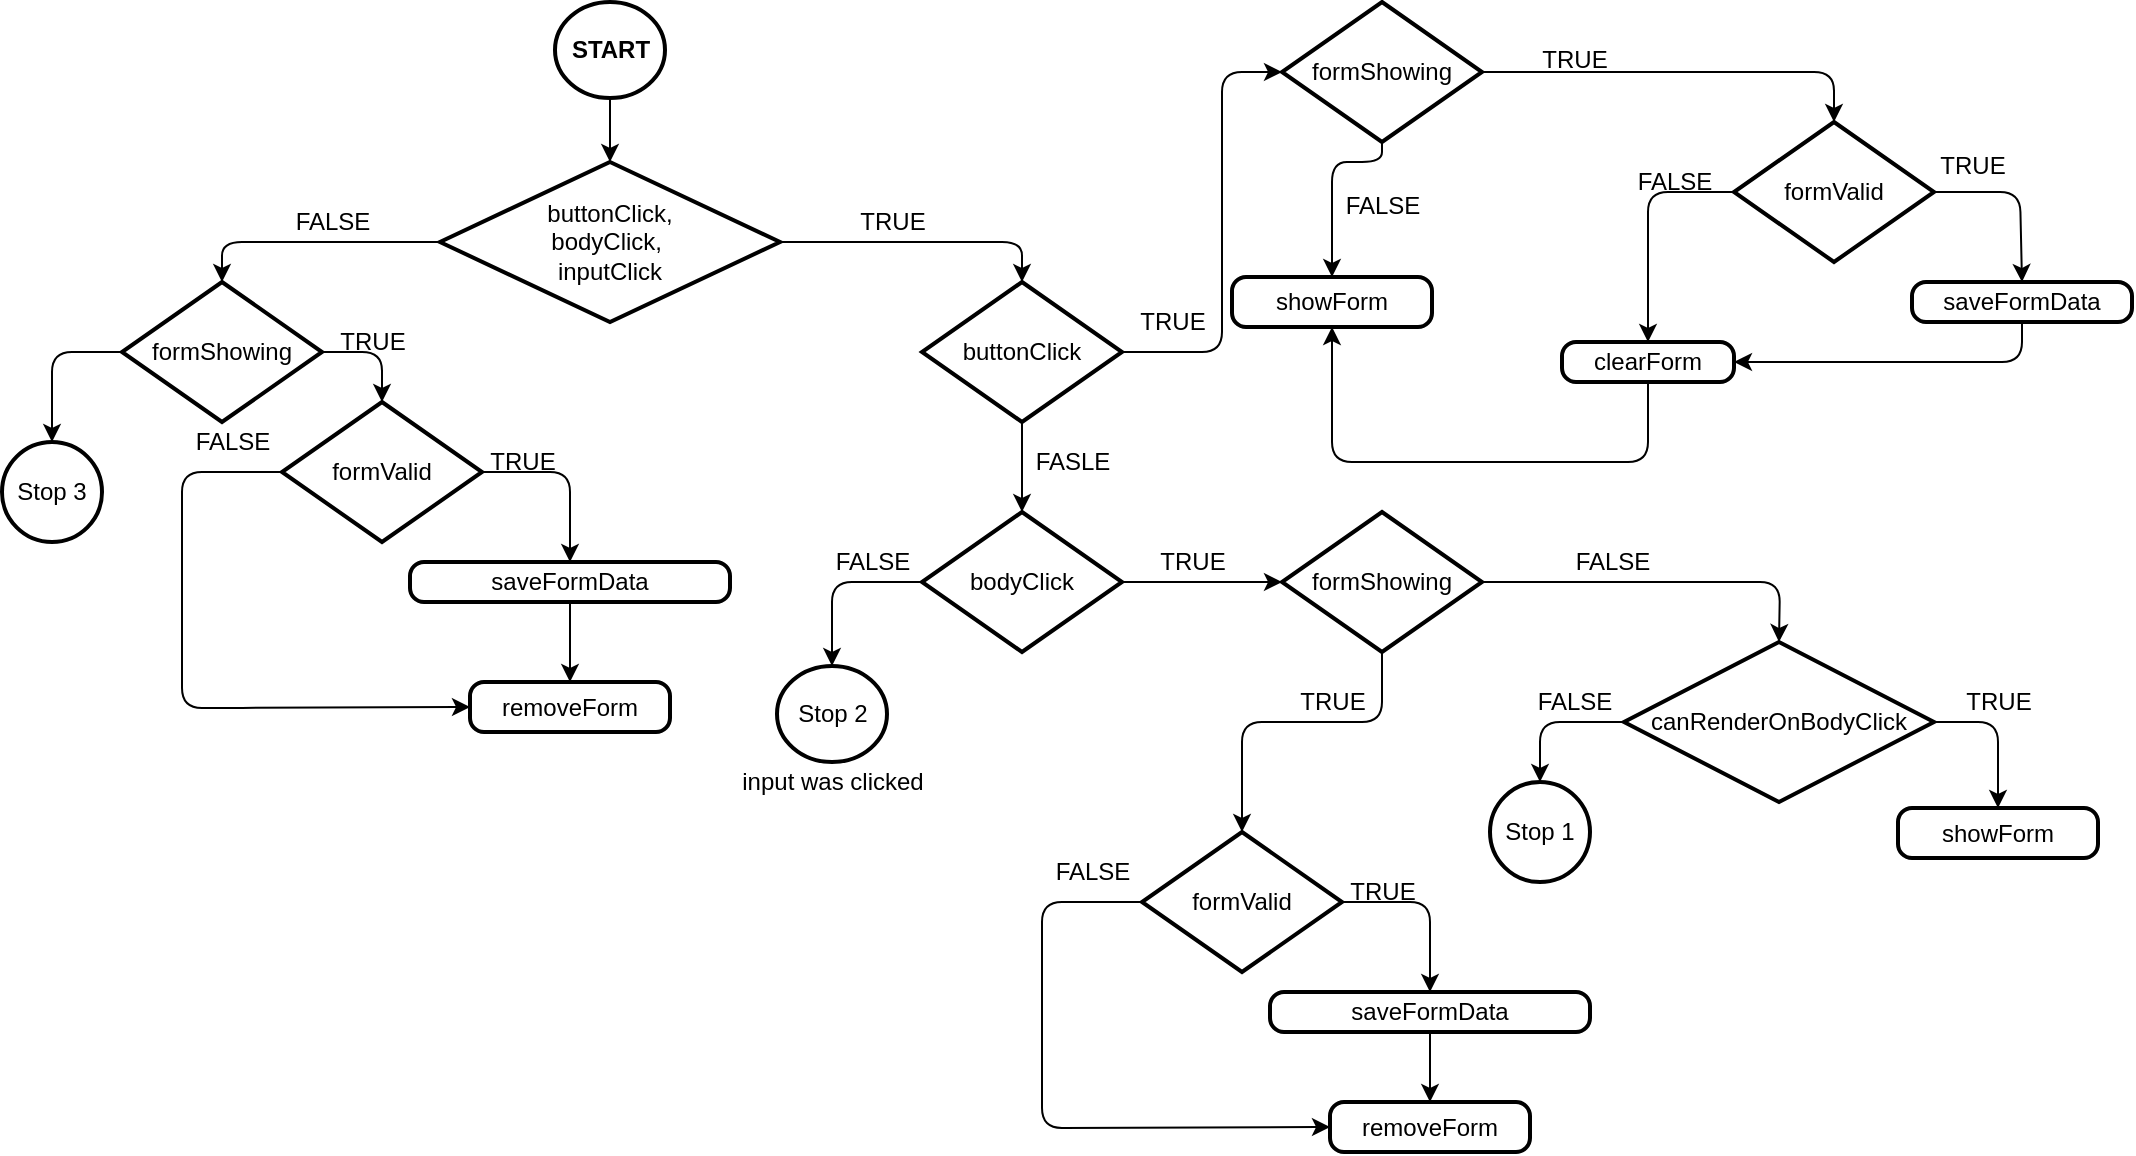 <mxfile>
    <diagram id="BL2vOclnVGgCfIENEYH3" name="Page-1">
        <mxGraphModel dx="1143" dy="777" grid="1" gridSize="10" guides="1" tooltips="1" connect="1" arrows="1" fold="1" page="1" pageScale="1" pageWidth="1100" pageHeight="850" math="0" shadow="0">
            <root>
                <mxCell id="0"/>
                <mxCell id="1" parent="0"/>
                <mxCell id="16" style="edgeStyle=none;html=1;exitX=0.5;exitY=1;exitDx=0;exitDy=0;exitPerimeter=0;entryX=0.5;entryY=0;entryDx=0;entryDy=0;entryPerimeter=0;" parent="1" source="3" target="14" edge="1">
                    <mxGeometry relative="1" as="geometry"/>
                </mxCell>
                <mxCell id="3" value="&lt;b&gt;START&lt;/b&gt;" style="strokeWidth=2;html=1;shape=mxgraph.flowchart.start_2;whiteSpace=wrap;" parent="1" vertex="1">
                    <mxGeometry x="306.5" y="10" width="55" height="48" as="geometry"/>
                </mxCell>
                <mxCell id="19" style="edgeStyle=none;html=1;exitX=0;exitY=0.5;exitDx=0;exitDy=0;exitPerimeter=0;entryX=0.5;entryY=0;entryDx=0;entryDy=0;entryPerimeter=0;" parent="1" source="14" target="17" edge="1">
                    <mxGeometry relative="1" as="geometry">
                        <Array as="points">
                            <mxPoint x="140" y="130"/>
                        </Array>
                    </mxGeometry>
                </mxCell>
                <mxCell id="43" style="edgeStyle=none;html=1;exitX=1;exitY=0.5;exitDx=0;exitDy=0;exitPerimeter=0;entryX=0.5;entryY=0;entryDx=0;entryDy=0;entryPerimeter=0;" parent="1" source="14" target="41" edge="1">
                    <mxGeometry relative="1" as="geometry">
                        <Array as="points">
                            <mxPoint x="540" y="130"/>
                        </Array>
                    </mxGeometry>
                </mxCell>
                <mxCell id="14" value="buttonClick,&lt;br&gt;bodyClick,&amp;nbsp;&lt;br&gt;inputClick" style="strokeWidth=2;html=1;shape=mxgraph.flowchart.decision;whiteSpace=wrap;" parent="1" vertex="1">
                    <mxGeometry x="249" y="90" width="170" height="80" as="geometry"/>
                </mxCell>
                <mxCell id="25" style="edgeStyle=none;html=1;exitX=1;exitY=0.5;exitDx=0;exitDy=0;exitPerimeter=0;entryX=0.5;entryY=0;entryDx=0;entryDy=0;entryPerimeter=0;" parent="1" source="17" target="24" edge="1">
                    <mxGeometry relative="1" as="geometry">
                        <Array as="points">
                            <mxPoint x="220" y="185"/>
                        </Array>
                    </mxGeometry>
                </mxCell>
                <mxCell id="39" style="edgeStyle=none;html=1;exitX=0;exitY=0.5;exitDx=0;exitDy=0;exitPerimeter=0;entryX=0.5;entryY=0;entryDx=0;entryDy=0;entryPerimeter=0;" parent="1" source="17" target="38" edge="1">
                    <mxGeometry relative="1" as="geometry">
                        <Array as="points">
                            <mxPoint x="55" y="185"/>
                        </Array>
                    </mxGeometry>
                </mxCell>
                <mxCell id="17" value="formShowing" style="strokeWidth=2;html=1;shape=mxgraph.flowchart.decision;whiteSpace=wrap;" parent="1" vertex="1">
                    <mxGeometry x="90" y="150" width="100" height="70" as="geometry"/>
                </mxCell>
                <mxCell id="20" value="FALSE" style="text;html=1;align=center;verticalAlign=middle;resizable=0;points=[];autosize=1;strokeColor=none;fillColor=none;" parent="1" vertex="1">
                    <mxGeometry x="170" y="110" width="50" height="20" as="geometry"/>
                </mxCell>
                <mxCell id="29" style="edgeStyle=none;html=1;exitX=1;exitY=0.5;exitDx=0;exitDy=0;exitPerimeter=0;entryX=0.5;entryY=0;entryDx=0;entryDy=0;" parent="1" source="24" target="28" edge="1">
                    <mxGeometry relative="1" as="geometry">
                        <Array as="points">
                            <mxPoint x="314" y="245"/>
                        </Array>
                    </mxGeometry>
                </mxCell>
                <mxCell id="35" style="edgeStyle=none;html=1;entryX=0;entryY=0.5;entryDx=0;entryDy=0;exitX=0;exitY=0.5;exitDx=0;exitDy=0;exitPerimeter=0;" parent="1" source="24" target="114" edge="1">
                    <mxGeometry relative="1" as="geometry">
                        <Array as="points">
                            <mxPoint x="120" y="245"/>
                            <mxPoint x="120" y="363"/>
                            <mxPoint x="140" y="363"/>
                        </Array>
                        <mxPoint x="271" y="360" as="targetPoint"/>
                    </mxGeometry>
                </mxCell>
                <mxCell id="24" value="formValid" style="strokeWidth=2;html=1;shape=mxgraph.flowchart.decision;whiteSpace=wrap;" parent="1" vertex="1">
                    <mxGeometry x="170" y="210" width="100" height="70" as="geometry"/>
                </mxCell>
                <mxCell id="26" value="TRUE" style="text;html=1;align=center;verticalAlign=middle;resizable=0;points=[];autosize=1;strokeColor=none;fillColor=none;" parent="1" vertex="1">
                    <mxGeometry x="190" y="170" width="50" height="20" as="geometry"/>
                </mxCell>
                <mxCell id="34" style="edgeStyle=none;html=1;exitX=0.5;exitY=1;exitDx=0;exitDy=0;entryX=0.5;entryY=0;entryDx=0;entryDy=0;" parent="1" source="28" target="114" edge="1">
                    <mxGeometry relative="1" as="geometry">
                        <mxPoint x="314" y="340" as="targetPoint"/>
                    </mxGeometry>
                </mxCell>
                <mxCell id="28" value="saveFormData" style="rounded=1;whiteSpace=wrap;html=1;absoluteArcSize=1;arcSize=14;strokeWidth=2;" parent="1" vertex="1">
                    <mxGeometry x="234" y="290" width="160" height="20" as="geometry"/>
                </mxCell>
                <mxCell id="30" value="TRUE" style="text;html=1;align=center;verticalAlign=middle;resizable=0;points=[];autosize=1;strokeColor=none;fillColor=none;" parent="1" vertex="1">
                    <mxGeometry x="265" y="230" width="50" height="20" as="geometry"/>
                </mxCell>
                <mxCell id="36" value="FALSE" style="text;html=1;align=center;verticalAlign=middle;resizable=0;points=[];autosize=1;strokeColor=none;fillColor=none;" parent="1" vertex="1">
                    <mxGeometry x="120" y="220" width="50" height="20" as="geometry"/>
                </mxCell>
                <mxCell id="38" value="Stop 3" style="strokeWidth=2;html=1;shape=mxgraph.flowchart.start_2;whiteSpace=wrap;" parent="1" vertex="1">
                    <mxGeometry x="30" y="230" width="50" height="50" as="geometry"/>
                </mxCell>
                <mxCell id="44" style="edgeStyle=none;html=1;exitX=0.5;exitY=1;exitDx=0;exitDy=0;exitPerimeter=0;entryX=0.5;entryY=0;entryDx=0;entryDy=0;entryPerimeter=0;" parent="1" source="41" target="42" edge="1">
                    <mxGeometry relative="1" as="geometry"/>
                </mxCell>
                <mxCell id="50" style="edgeStyle=none;html=1;exitX=1;exitY=0.5;exitDx=0;exitDy=0;exitPerimeter=0;entryX=0;entryY=0.5;entryDx=0;entryDy=0;entryPerimeter=0;" parent="1" source="41" target="46" edge="1">
                    <mxGeometry relative="1" as="geometry">
                        <Array as="points">
                            <mxPoint x="640" y="185"/>
                            <mxPoint x="640" y="45"/>
                        </Array>
                    </mxGeometry>
                </mxCell>
                <mxCell id="41" value="buttonClick&lt;span style=&quot;color: rgba(0 , 0 , 0 , 0) ; font-family: monospace ; font-size: 0px&quot;&gt;%3CmxGraphModel%3E%3Croot%3E%3CmxCell%20id%3D%220%22%2F%3E%3CmxCell%20id%3D%221%22%20parent%3D%220%22%2F%3E%3CmxCell%20id%3D%222%22%20value%3D%22formValid%22%20style%3D%22strokeWidth%3D2%3Bhtml%3D1%3Bshape%3Dmxgraph.flowchart.decision%3BwhiteSpace%3Dwrap%3B%22%20vertex%3D%221%22%20parent%3D%221%22%3E%3CmxGeometry%20x%3D%22170%22%20y%3D%22210%22%20width%3D%22100%22%20height%3D%2270%22%20as%3D%22geometry%22%2F%3E%3C%2FmxCell%3E%3C%2Froot%3E%3C%2FmxGraphModel%3E&lt;/span&gt;" style="strokeWidth=2;html=1;shape=mxgraph.flowchart.decision;whiteSpace=wrap;" parent="1" vertex="1">
                    <mxGeometry x="490" y="150" width="100" height="70" as="geometry"/>
                </mxCell>
                <mxCell id="73" style="edgeStyle=none;html=1;exitX=1;exitY=0.5;exitDx=0;exitDy=0;exitPerimeter=0;entryX=0;entryY=0.5;entryDx=0;entryDy=0;entryPerimeter=0;" parent="1" source="42" target="72" edge="1">
                    <mxGeometry relative="1" as="geometry"/>
                </mxCell>
                <mxCell id="102" style="edgeStyle=none;html=1;exitX=0;exitY=0.5;exitDx=0;exitDy=0;exitPerimeter=0;entryX=0.5;entryY=0;entryDx=0;entryDy=0;entryPerimeter=0;" parent="1" source="42" target="101" edge="1">
                    <mxGeometry relative="1" as="geometry">
                        <Array as="points">
                            <mxPoint x="445" y="300"/>
                        </Array>
                    </mxGeometry>
                </mxCell>
                <mxCell id="42" value="bodyClick" style="strokeWidth=2;html=1;shape=mxgraph.flowchart.decision;whiteSpace=wrap;" parent="1" vertex="1">
                    <mxGeometry x="490" y="265" width="100" height="70" as="geometry"/>
                </mxCell>
                <mxCell id="45" value="FASLE" style="text;html=1;align=center;verticalAlign=middle;resizable=0;points=[];autosize=1;strokeColor=none;fillColor=none;" parent="1" vertex="1">
                    <mxGeometry x="540" y="230" width="50" height="20" as="geometry"/>
                </mxCell>
                <mxCell id="64" style="edgeStyle=none;html=1;exitX=1;exitY=0.5;exitDx=0;exitDy=0;exitPerimeter=0;entryX=0.5;entryY=0;entryDx=0;entryDy=0;entryPerimeter=0;" parent="1" source="46" target="59" edge="1">
                    <mxGeometry relative="1" as="geometry">
                        <Array as="points">
                            <mxPoint x="946" y="45"/>
                        </Array>
                    </mxGeometry>
                </mxCell>
                <mxCell id="70" style="edgeStyle=none;html=1;exitX=0.5;exitY=1;exitDx=0;exitDy=0;exitPerimeter=0;entryX=0.5;entryY=0;entryDx=0;entryDy=0;" parent="1" source="46" target="112" edge="1">
                    <mxGeometry relative="1" as="geometry">
                        <Array as="points">
                            <mxPoint x="720" y="90"/>
                            <mxPoint x="695" y="90"/>
                        </Array>
                        <mxPoint x="693" y="140" as="targetPoint"/>
                    </mxGeometry>
                </mxCell>
                <mxCell id="46" value="formShowing" style="strokeWidth=2;html=1;shape=mxgraph.flowchart.decision;whiteSpace=wrap;" parent="1" vertex="1">
                    <mxGeometry x="670" y="10" width="100" height="70" as="geometry"/>
                </mxCell>
                <mxCell id="48" value="TRUE" style="text;html=1;align=center;verticalAlign=middle;resizable=0;points=[];autosize=1;strokeColor=none;fillColor=none;" parent="1" vertex="1">
                    <mxGeometry x="450" y="110" width="50" height="20" as="geometry"/>
                </mxCell>
                <mxCell id="52" value="TRUE" style="text;html=1;align=center;verticalAlign=middle;resizable=0;points=[];autosize=1;strokeColor=none;fillColor=none;" parent="1" vertex="1">
                    <mxGeometry x="590" y="160" width="50" height="20" as="geometry"/>
                </mxCell>
                <mxCell id="57" style="edgeStyle=none;html=1;exitX=1;exitY=0.5;exitDx=0;exitDy=0;exitPerimeter=0;entryX=0.5;entryY=0;entryDx=0;entryDy=0;" parent="1" source="59" target="61" edge="1">
                    <mxGeometry relative="1" as="geometry">
                        <Array as="points">
                            <mxPoint x="1039" y="105"/>
                        </Array>
                    </mxGeometry>
                </mxCell>
                <mxCell id="111" style="edgeStyle=none;html=1;exitX=0;exitY=0.5;exitDx=0;exitDy=0;exitPerimeter=0;entryX=0.5;entryY=0;entryDx=0;entryDy=0;" parent="1" source="59" target="107" edge="1">
                    <mxGeometry relative="1" as="geometry">
                        <Array as="points">
                            <mxPoint x="853" y="105"/>
                            <mxPoint x="853" y="160"/>
                        </Array>
                    </mxGeometry>
                </mxCell>
                <mxCell id="59" value="formValid" style="strokeWidth=2;html=1;shape=mxgraph.flowchart.decision;whiteSpace=wrap;" parent="1" vertex="1">
                    <mxGeometry x="896" y="70" width="100" height="70" as="geometry"/>
                </mxCell>
                <mxCell id="110" style="edgeStyle=none;html=1;exitX=0.5;exitY=1;exitDx=0;exitDy=0;entryX=1;entryY=0.5;entryDx=0;entryDy=0;" parent="1" source="61" target="107" edge="1">
                    <mxGeometry relative="1" as="geometry">
                        <mxPoint x="951" y="190" as="targetPoint"/>
                        <Array as="points">
                            <mxPoint x="1040" y="190"/>
                        </Array>
                    </mxGeometry>
                </mxCell>
                <mxCell id="61" value="saveFormData" style="rounded=1;whiteSpace=wrap;html=1;absoluteArcSize=1;arcSize=14;strokeWidth=2;" parent="1" vertex="1">
                    <mxGeometry x="985" y="150" width="110" height="20" as="geometry"/>
                </mxCell>
                <mxCell id="62" value="TRUE" style="text;html=1;align=center;verticalAlign=middle;resizable=0;points=[];autosize=1;strokeColor=none;fillColor=none;" parent="1" vertex="1">
                    <mxGeometry x="990" y="82" width="50" height="20" as="geometry"/>
                </mxCell>
                <mxCell id="67" value="TRUE" style="text;html=1;align=center;verticalAlign=middle;resizable=0;points=[];autosize=1;strokeColor=none;fillColor=none;" parent="1" vertex="1">
                    <mxGeometry x="791" y="29" width="50" height="20" as="geometry"/>
                </mxCell>
                <mxCell id="68" value="FALSE" style="text;html=1;align=center;verticalAlign=middle;resizable=0;points=[];autosize=1;strokeColor=none;fillColor=none;" parent="1" vertex="1">
                    <mxGeometry x="841" y="90" width="50" height="20" as="geometry"/>
                </mxCell>
                <mxCell id="71" value="FALSE" style="text;html=1;align=center;verticalAlign=middle;resizable=0;points=[];autosize=1;strokeColor=none;fillColor=none;" parent="1" vertex="1">
                    <mxGeometry x="695" y="102" width="50" height="20" as="geometry"/>
                </mxCell>
                <mxCell id="77" style="edgeStyle=none;html=1;exitX=1;exitY=0.5;exitDx=0;exitDy=0;exitPerimeter=0;entryX=0.5;entryY=0;entryDx=0;entryDy=0;entryPerimeter=0;" parent="1" source="72" target="75" edge="1">
                    <mxGeometry relative="1" as="geometry">
                        <Array as="points">
                            <mxPoint x="919" y="300"/>
                        </Array>
                    </mxGeometry>
                </mxCell>
                <mxCell id="97" style="edgeStyle=none;html=1;exitX=0.5;exitY=1;exitDx=0;exitDy=0;exitPerimeter=0;entryX=0.5;entryY=0;entryDx=0;entryDy=0;entryPerimeter=0;" parent="1" source="72" target="91" edge="1">
                    <mxGeometry relative="1" as="geometry">
                        <Array as="points">
                            <mxPoint x="720" y="370"/>
                            <mxPoint x="650" y="370"/>
                        </Array>
                    </mxGeometry>
                </mxCell>
                <mxCell id="72" value="formShowing" style="strokeWidth=2;html=1;shape=mxgraph.flowchart.decision;whiteSpace=wrap;" parent="1" vertex="1">
                    <mxGeometry x="670" y="265" width="100" height="70" as="geometry"/>
                </mxCell>
                <mxCell id="74" value="TRUE" style="text;html=1;align=center;verticalAlign=middle;resizable=0;points=[];autosize=1;strokeColor=none;fillColor=none;" parent="1" vertex="1">
                    <mxGeometry x="600" y="280" width="50" height="20" as="geometry"/>
                </mxCell>
                <mxCell id="80" style="edgeStyle=none;html=1;exitX=1;exitY=0.5;exitDx=0;exitDy=0;exitPerimeter=0;entryX=0.5;entryY=0;entryDx=0;entryDy=0;" parent="1" source="75" target="116" edge="1">
                    <mxGeometry relative="1" as="geometry">
                        <Array as="points">
                            <mxPoint x="1028" y="370"/>
                        </Array>
                        <mxPoint x="1028" y="400" as="targetPoint"/>
                    </mxGeometry>
                </mxCell>
                <mxCell id="87" style="edgeStyle=none;html=1;exitX=0;exitY=0.5;exitDx=0;exitDy=0;exitPerimeter=0;entryX=0.5;entryY=0;entryDx=0;entryDy=0;entryPerimeter=0;" parent="1" source="75" target="86" edge="1">
                    <mxGeometry relative="1" as="geometry">
                        <Array as="points">
                            <mxPoint x="799" y="370"/>
                        </Array>
                    </mxGeometry>
                </mxCell>
                <mxCell id="75" value="canRenderOnBodyClick" style="strokeWidth=2;html=1;shape=mxgraph.flowchart.decision;whiteSpace=wrap;" parent="1" vertex="1">
                    <mxGeometry x="841" y="330" width="155" height="80" as="geometry"/>
                </mxCell>
                <mxCell id="81" value="FALSE" style="text;html=1;align=center;verticalAlign=middle;resizable=0;points=[];autosize=1;strokeColor=none;fillColor=none;" parent="1" vertex="1">
                    <mxGeometry x="810" y="280" width="50" height="20" as="geometry"/>
                </mxCell>
                <mxCell id="83" value="TRUE" style="text;html=1;align=center;verticalAlign=middle;resizable=0;points=[];autosize=1;strokeColor=none;fillColor=none;" parent="1" vertex="1">
                    <mxGeometry x="1003" y="350" width="50" height="20" as="geometry"/>
                </mxCell>
                <mxCell id="85" value="FALSE" style="text;html=1;align=center;verticalAlign=middle;resizable=0;points=[];autosize=1;strokeColor=none;fillColor=none;" parent="1" vertex="1">
                    <mxGeometry x="791" y="350" width="50" height="20" as="geometry"/>
                </mxCell>
                <mxCell id="86" value="Stop 1" style="strokeWidth=2;html=1;shape=mxgraph.flowchart.start_2;whiteSpace=wrap;" parent="1" vertex="1">
                    <mxGeometry x="774" y="400" width="50" height="50" as="geometry"/>
                </mxCell>
                <mxCell id="89" style="edgeStyle=none;html=1;exitX=1;exitY=0.5;exitDx=0;exitDy=0;exitPerimeter=0;entryX=0.5;entryY=0;entryDx=0;entryDy=0;" parent="1" source="91" target="93" edge="1">
                    <mxGeometry relative="1" as="geometry">
                        <Array as="points">
                            <mxPoint x="744" y="460"/>
                        </Array>
                    </mxGeometry>
                </mxCell>
                <mxCell id="90" style="edgeStyle=none;html=1;exitX=0;exitY=0.5;exitDx=0;exitDy=0;exitPerimeter=0;entryX=0;entryY=0.5;entryDx=0;entryDy=0;" parent="1" source="91" target="115" edge="1">
                    <mxGeometry relative="1" as="geometry">
                        <Array as="points">
                            <mxPoint x="550" y="460"/>
                            <mxPoint x="550" y="573"/>
                        </Array>
                        <mxPoint x="640" y="630" as="targetPoint"/>
                    </mxGeometry>
                </mxCell>
                <mxCell id="91" value="formValid" style="strokeWidth=2;html=1;shape=mxgraph.flowchart.decision;whiteSpace=wrap;" parent="1" vertex="1">
                    <mxGeometry x="600" y="425" width="100" height="70" as="geometry"/>
                </mxCell>
                <mxCell id="92" style="edgeStyle=none;html=1;exitX=0.5;exitY=1;exitDx=0;exitDy=0;entryX=0.5;entryY=0;entryDx=0;entryDy=0;" parent="1" source="93" target="115" edge="1">
                    <mxGeometry relative="1" as="geometry">
                        <mxPoint x="744" y="555" as="targetPoint"/>
                    </mxGeometry>
                </mxCell>
                <mxCell id="93" value="saveFormData" style="rounded=1;whiteSpace=wrap;html=1;absoluteArcSize=1;arcSize=14;strokeWidth=2;" parent="1" vertex="1">
                    <mxGeometry x="664" y="505" width="160" height="20" as="geometry"/>
                </mxCell>
                <mxCell id="94" value="TRUE" style="text;html=1;align=center;verticalAlign=middle;resizable=0;points=[];autosize=1;strokeColor=none;fillColor=none;" parent="1" vertex="1">
                    <mxGeometry x="695" y="445" width="50" height="20" as="geometry"/>
                </mxCell>
                <mxCell id="96" value="FALSE" style="text;html=1;align=center;verticalAlign=middle;resizable=0;points=[];autosize=1;strokeColor=none;fillColor=none;" parent="1" vertex="1">
                    <mxGeometry x="550" y="435" width="50" height="20" as="geometry"/>
                </mxCell>
                <mxCell id="98" value="TRUE" style="text;html=1;align=center;verticalAlign=middle;resizable=0;points=[];autosize=1;strokeColor=none;fillColor=none;" parent="1" vertex="1">
                    <mxGeometry x="670" y="350" width="50" height="20" as="geometry"/>
                </mxCell>
                <mxCell id="100" value="FALSE" style="text;html=1;align=center;verticalAlign=middle;resizable=0;points=[];autosize=1;strokeColor=none;fillColor=none;" parent="1" vertex="1">
                    <mxGeometry x="440" y="280" width="50" height="20" as="geometry"/>
                </mxCell>
                <mxCell id="101" value="Stop 2" style="strokeWidth=2;html=1;shape=mxgraph.flowchart.start_2;whiteSpace=wrap;" parent="1" vertex="1">
                    <mxGeometry x="417.5" y="342" width="55" height="48" as="geometry"/>
                </mxCell>
                <mxCell id="103" value="input was clicked" style="text;html=1;align=center;verticalAlign=middle;resizable=0;points=[];autosize=1;strokeColor=none;fillColor=none;" parent="1" vertex="1">
                    <mxGeometry x="390" y="390" width="110" height="20" as="geometry"/>
                </mxCell>
                <mxCell id="109" style="edgeStyle=none;html=1;exitX=0.5;exitY=1;exitDx=0;exitDy=0;entryX=0.5;entryY=1;entryDx=0;entryDy=0;" parent="1" source="107" target="112" edge="1">
                    <mxGeometry relative="1" as="geometry">
                        <Array as="points">
                            <mxPoint x="853" y="240"/>
                            <mxPoint x="695" y="240"/>
                        </Array>
                        <mxPoint x="693" y="180" as="targetPoint"/>
                    </mxGeometry>
                </mxCell>
                <mxCell id="107" value="clearForm" style="rounded=1;whiteSpace=wrap;html=1;absoluteArcSize=1;arcSize=14;strokeWidth=2;" parent="1" vertex="1">
                    <mxGeometry x="810" y="180" width="86" height="20" as="geometry"/>
                </mxCell>
                <mxCell id="112" value="showForm" style="rounded=1;whiteSpace=wrap;html=1;absoluteArcSize=1;arcSize=14;strokeWidth=2;" vertex="1" parent="1">
                    <mxGeometry x="645" y="147.5" width="100" height="25" as="geometry"/>
                </mxCell>
                <mxCell id="114" value="removeForm" style="rounded=1;whiteSpace=wrap;html=1;absoluteArcSize=1;arcSize=14;strokeWidth=2;" vertex="1" parent="1">
                    <mxGeometry x="264" y="350" width="100" height="25" as="geometry"/>
                </mxCell>
                <mxCell id="115" value="removeForm" style="rounded=1;whiteSpace=wrap;html=1;absoluteArcSize=1;arcSize=14;strokeWidth=2;" vertex="1" parent="1">
                    <mxGeometry x="694" y="560" width="100" height="25" as="geometry"/>
                </mxCell>
                <mxCell id="116" value="showForm" style="rounded=1;whiteSpace=wrap;html=1;absoluteArcSize=1;arcSize=14;strokeWidth=2;" vertex="1" parent="1">
                    <mxGeometry x="978" y="413" width="100" height="25" as="geometry"/>
                </mxCell>
            </root>
        </mxGraphModel>
    </diagram>
</mxfile>